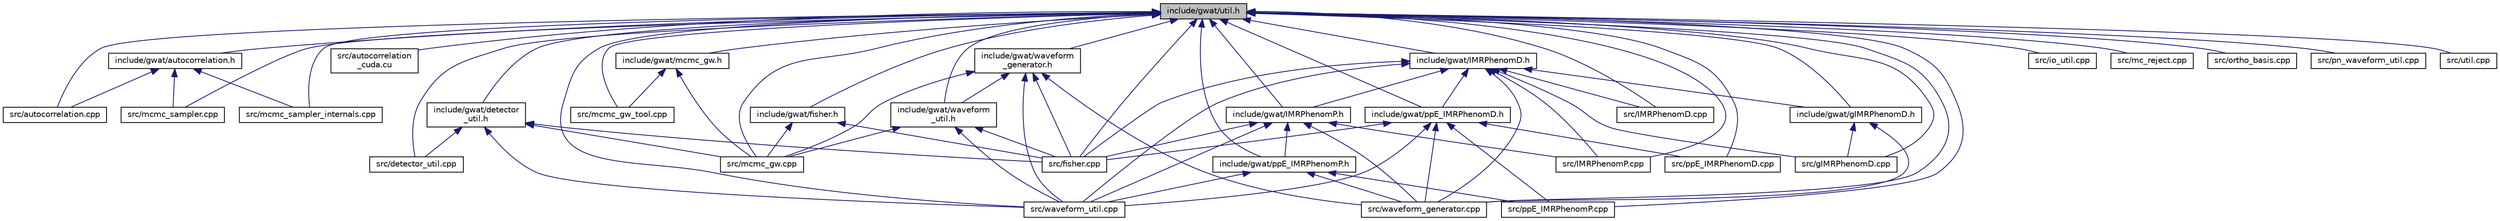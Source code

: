 digraph "include/gwat/util.h"
{
 // LATEX_PDF_SIZE
  edge [fontname="Helvetica",fontsize="10",labelfontname="Helvetica",labelfontsize="10"];
  node [fontname="Helvetica",fontsize="10",shape=record];
  Node1 [label="include/gwat/util.h",height=0.2,width=0.4,color="black", fillcolor="grey75", style="filled", fontcolor="black",tooltip=" "];
  Node1 -> Node2 [dir="back",color="midnightblue",fontsize="10",style="solid"];
  Node2 [label="src/autocorrelation.cpp",height=0.2,width=0.4,color="black", fillcolor="white", style="filled",URL="$autocorrelation_8cpp.html",tooltip=" "];
  Node1 -> Node3 [dir="back",color="midnightblue",fontsize="10",style="solid"];
  Node3 [label="src/autocorrelation\l_cuda.cu",height=0.2,width=0.4,color="black", fillcolor="white", style="filled",URL="$autocorrelation__cuda_8cu.html",tooltip=" "];
  Node1 -> Node4 [dir="back",color="midnightblue",fontsize="10",style="solid"];
  Node4 [label="src/detector_util.cpp",height=0.2,width=0.4,color="black", fillcolor="white", style="filled",URL="$detector__util_8cpp.html",tooltip=" "];
  Node1 -> Node5 [dir="back",color="midnightblue",fontsize="10",style="solid"];
  Node5 [label="src/fisher.cpp",height=0.2,width=0.4,color="black", fillcolor="white", style="filled",URL="$fisher_8cpp.html",tooltip=" "];
  Node1 -> Node6 [dir="back",color="midnightblue",fontsize="10",style="solid"];
  Node6 [label="src/gIMRPhenomD.cpp",height=0.2,width=0.4,color="black", fillcolor="white", style="filled",URL="$gIMRPhenomD_8cpp.html",tooltip=" "];
  Node1 -> Node7 [dir="back",color="midnightblue",fontsize="10",style="solid"];
  Node7 [label="src/IMRPhenomD.cpp",height=0.2,width=0.4,color="black", fillcolor="white", style="filled",URL="$IMRPhenomD_8cpp.html",tooltip=" "];
  Node1 -> Node8 [dir="back",color="midnightblue",fontsize="10",style="solid"];
  Node8 [label="src/IMRPhenomP.cpp",height=0.2,width=0.4,color="black", fillcolor="white", style="filled",URL="$IMRPhenomP_8cpp.html",tooltip=" "];
  Node1 -> Node9 [dir="back",color="midnightblue",fontsize="10",style="solid"];
  Node9 [label="src/io_util.cpp",height=0.2,width=0.4,color="black", fillcolor="white", style="filled",URL="$io__util_8cpp.html",tooltip=" "];
  Node1 -> Node10 [dir="back",color="midnightblue",fontsize="10",style="solid"];
  Node10 [label="src/mc_reject.cpp",height=0.2,width=0.4,color="black", fillcolor="white", style="filled",URL="$mc__reject_8cpp.html",tooltip=" "];
  Node1 -> Node11 [dir="back",color="midnightblue",fontsize="10",style="solid"];
  Node11 [label="src/mcmc_gw.cpp",height=0.2,width=0.4,color="black", fillcolor="white", style="filled",URL="$mcmc__gw_8cpp.html",tooltip=" "];
  Node1 -> Node12 [dir="back",color="midnightblue",fontsize="10",style="solid"];
  Node12 [label="src/mcmc_gw_tool.cpp",height=0.2,width=0.4,color="black", fillcolor="white", style="filled",URL="$mcmc__gw__tool_8cpp.html",tooltip=" "];
  Node1 -> Node13 [dir="back",color="midnightblue",fontsize="10",style="solid"];
  Node13 [label="src/mcmc_sampler.cpp",height=0.2,width=0.4,color="black", fillcolor="white", style="filled",URL="$mcmc__sampler_8cpp.html",tooltip=" "];
  Node1 -> Node14 [dir="back",color="midnightblue",fontsize="10",style="solid"];
  Node14 [label="src/mcmc_sampler_internals.cpp",height=0.2,width=0.4,color="black", fillcolor="white", style="filled",URL="$mcmc__sampler__internals_8cpp.html",tooltip=" "];
  Node1 -> Node15 [dir="back",color="midnightblue",fontsize="10",style="solid"];
  Node15 [label="src/ortho_basis.cpp",height=0.2,width=0.4,color="black", fillcolor="white", style="filled",URL="$ortho__basis_8cpp.html",tooltip=" "];
  Node1 -> Node16 [dir="back",color="midnightblue",fontsize="10",style="solid"];
  Node16 [label="src/pn_waveform_util.cpp",height=0.2,width=0.4,color="black", fillcolor="white", style="filled",URL="$pn__waveform__util_8cpp.html",tooltip=" "];
  Node1 -> Node17 [dir="back",color="midnightblue",fontsize="10",style="solid"];
  Node17 [label="src/ppE_IMRPhenomD.cpp",height=0.2,width=0.4,color="black", fillcolor="white", style="filled",URL="$ppE__IMRPhenomD_8cpp.html",tooltip=" "];
  Node1 -> Node18 [dir="back",color="midnightblue",fontsize="10",style="solid"];
  Node18 [label="src/ppE_IMRPhenomP.cpp",height=0.2,width=0.4,color="black", fillcolor="white", style="filled",URL="$ppE__IMRPhenomP_8cpp.html",tooltip=" "];
  Node1 -> Node19 [dir="back",color="midnightblue",fontsize="10",style="solid"];
  Node19 [label="src/util.cpp",height=0.2,width=0.4,color="black", fillcolor="white", style="filled",URL="$util_8cpp.html",tooltip=" "];
  Node1 -> Node20 [dir="back",color="midnightblue",fontsize="10",style="solid"];
  Node20 [label="src/waveform_generator.cpp",height=0.2,width=0.4,color="black", fillcolor="white", style="filled",URL="$waveform__generator_8cpp.html",tooltip=" "];
  Node1 -> Node21 [dir="back",color="midnightblue",fontsize="10",style="solid"];
  Node21 [label="src/waveform_util.cpp",height=0.2,width=0.4,color="black", fillcolor="white", style="filled",URL="$waveform__util_8cpp.html",tooltip=" "];
  Node1 -> Node22 [dir="back",color="midnightblue",fontsize="10",style="solid"];
  Node22 [label="include/gwat/autocorrelation.h",height=0.2,width=0.4,color="black", fillcolor="white", style="filled",URL="$autocorrelation_8h.html",tooltip=" "];
  Node22 -> Node2 [dir="back",color="midnightblue",fontsize="10",style="solid"];
  Node22 -> Node13 [dir="back",color="midnightblue",fontsize="10",style="solid"];
  Node22 -> Node14 [dir="back",color="midnightblue",fontsize="10",style="solid"];
  Node1 -> Node23 [dir="back",color="midnightblue",fontsize="10",style="solid"];
  Node23 [label="include/gwat/detector\l_util.h",height=0.2,width=0.4,color="black", fillcolor="white", style="filled",URL="$detector__util_8h.html",tooltip=" "];
  Node23 -> Node4 [dir="back",color="midnightblue",fontsize="10",style="solid"];
  Node23 -> Node5 [dir="back",color="midnightblue",fontsize="10",style="solid"];
  Node23 -> Node11 [dir="back",color="midnightblue",fontsize="10",style="solid"];
  Node23 -> Node21 [dir="back",color="midnightblue",fontsize="10",style="solid"];
  Node1 -> Node24 [dir="back",color="midnightblue",fontsize="10",style="solid"];
  Node24 [label="include/gwat/fisher.h",height=0.2,width=0.4,color="black", fillcolor="white", style="filled",URL="$fisher_8h.html",tooltip=" "];
  Node24 -> Node5 [dir="back",color="midnightblue",fontsize="10",style="solid"];
  Node24 -> Node11 [dir="back",color="midnightblue",fontsize="10",style="solid"];
  Node1 -> Node25 [dir="back",color="midnightblue",fontsize="10",style="solid"];
  Node25 [label="include/gwat/IMRPhenomD.h",height=0.2,width=0.4,color="black", fillcolor="white", style="filled",URL="$IMRPhenomD_8h.html",tooltip=" "];
  Node25 -> Node5 [dir="back",color="midnightblue",fontsize="10",style="solid"];
  Node25 -> Node6 [dir="back",color="midnightblue",fontsize="10",style="solid"];
  Node25 -> Node7 [dir="back",color="midnightblue",fontsize="10",style="solid"];
  Node25 -> Node8 [dir="back",color="midnightblue",fontsize="10",style="solid"];
  Node25 -> Node20 [dir="back",color="midnightblue",fontsize="10",style="solid"];
  Node25 -> Node21 [dir="back",color="midnightblue",fontsize="10",style="solid"];
  Node25 -> Node26 [dir="back",color="midnightblue",fontsize="10",style="solid"];
  Node26 [label="include/gwat/gIMRPhenomD.h",height=0.2,width=0.4,color="black", fillcolor="white", style="filled",URL="$gIMRPhenomD_8h.html",tooltip=" "];
  Node26 -> Node6 [dir="back",color="midnightblue",fontsize="10",style="solid"];
  Node26 -> Node20 [dir="back",color="midnightblue",fontsize="10",style="solid"];
  Node25 -> Node27 [dir="back",color="midnightblue",fontsize="10",style="solid"];
  Node27 [label="include/gwat/IMRPhenomP.h",height=0.2,width=0.4,color="black", fillcolor="white", style="filled",URL="$IMRPhenomP_8h.html",tooltip=" "];
  Node27 -> Node5 [dir="back",color="midnightblue",fontsize="10",style="solid"];
  Node27 -> Node8 [dir="back",color="midnightblue",fontsize="10",style="solid"];
  Node27 -> Node20 [dir="back",color="midnightblue",fontsize="10",style="solid"];
  Node27 -> Node21 [dir="back",color="midnightblue",fontsize="10",style="solid"];
  Node27 -> Node28 [dir="back",color="midnightblue",fontsize="10",style="solid"];
  Node28 [label="include/gwat/ppE_IMRPhenomP.h",height=0.2,width=0.4,color="black", fillcolor="white", style="filled",URL="$ppE__IMRPhenomP_8h.html",tooltip=" "];
  Node28 -> Node18 [dir="back",color="midnightblue",fontsize="10",style="solid"];
  Node28 -> Node20 [dir="back",color="midnightblue",fontsize="10",style="solid"];
  Node28 -> Node21 [dir="back",color="midnightblue",fontsize="10",style="solid"];
  Node25 -> Node29 [dir="back",color="midnightblue",fontsize="10",style="solid"];
  Node29 [label="include/gwat/ppE_IMRPhenomD.h",height=0.2,width=0.4,color="black", fillcolor="white", style="filled",URL="$ppE__IMRPhenomD_8h.html",tooltip=" "];
  Node29 -> Node5 [dir="back",color="midnightblue",fontsize="10",style="solid"];
  Node29 -> Node17 [dir="back",color="midnightblue",fontsize="10",style="solid"];
  Node29 -> Node18 [dir="back",color="midnightblue",fontsize="10",style="solid"];
  Node29 -> Node20 [dir="back",color="midnightblue",fontsize="10",style="solid"];
  Node29 -> Node21 [dir="back",color="midnightblue",fontsize="10",style="solid"];
  Node1 -> Node26 [dir="back",color="midnightblue",fontsize="10",style="solid"];
  Node1 -> Node27 [dir="back",color="midnightblue",fontsize="10",style="solid"];
  Node1 -> Node30 [dir="back",color="midnightblue",fontsize="10",style="solid"];
  Node30 [label="include/gwat/mcmc_gw.h",height=0.2,width=0.4,color="black", fillcolor="white", style="filled",URL="$mcmc__gw_8h.html",tooltip=" "];
  Node30 -> Node11 [dir="back",color="midnightblue",fontsize="10",style="solid"];
  Node30 -> Node12 [dir="back",color="midnightblue",fontsize="10",style="solid"];
  Node1 -> Node29 [dir="back",color="midnightblue",fontsize="10",style="solid"];
  Node1 -> Node28 [dir="back",color="midnightblue",fontsize="10",style="solid"];
  Node1 -> Node31 [dir="back",color="midnightblue",fontsize="10",style="solid"];
  Node31 [label="include/gwat/waveform\l_generator.h",height=0.2,width=0.4,color="black", fillcolor="white", style="filled",URL="$waveform__generator_8h.html",tooltip=" "];
  Node31 -> Node5 [dir="back",color="midnightblue",fontsize="10",style="solid"];
  Node31 -> Node11 [dir="back",color="midnightblue",fontsize="10",style="solid"];
  Node31 -> Node20 [dir="back",color="midnightblue",fontsize="10",style="solid"];
  Node31 -> Node21 [dir="back",color="midnightblue",fontsize="10",style="solid"];
  Node31 -> Node32 [dir="back",color="midnightblue",fontsize="10",style="solid"];
  Node32 [label="include/gwat/waveform\l_util.h",height=0.2,width=0.4,color="black", fillcolor="white", style="filled",URL="$waveform__util_8h.html",tooltip=" "];
  Node32 -> Node5 [dir="back",color="midnightblue",fontsize="10",style="solid"];
  Node32 -> Node11 [dir="back",color="midnightblue",fontsize="10",style="solid"];
  Node32 -> Node21 [dir="back",color="midnightblue",fontsize="10",style="solid"];
  Node1 -> Node32 [dir="back",color="midnightblue",fontsize="10",style="solid"];
}
